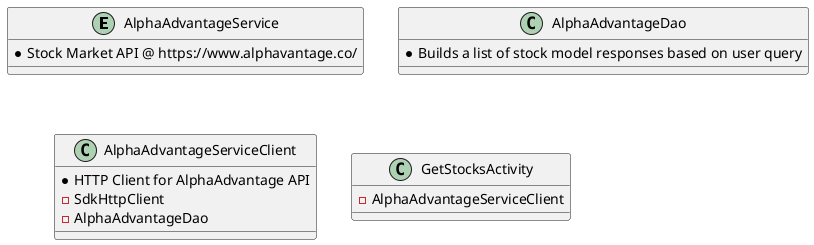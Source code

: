@startuml

entity AlphaAdvantageService {
  * Stock Market API @ https://www.alphavantage.co/
}

class AlphaAdvantageDao {
  * Builds a list of stock model responses based on user query
}

class AlphaAdvantageServiceClient {
  * HTTP Client for AlphaAdvantage API
  - SdkHttpClient
  - AlphaAdvantageDao
}

class GetStocksActivity {
  - AlphaAdvantageServiceClient
}

@enduml
```
